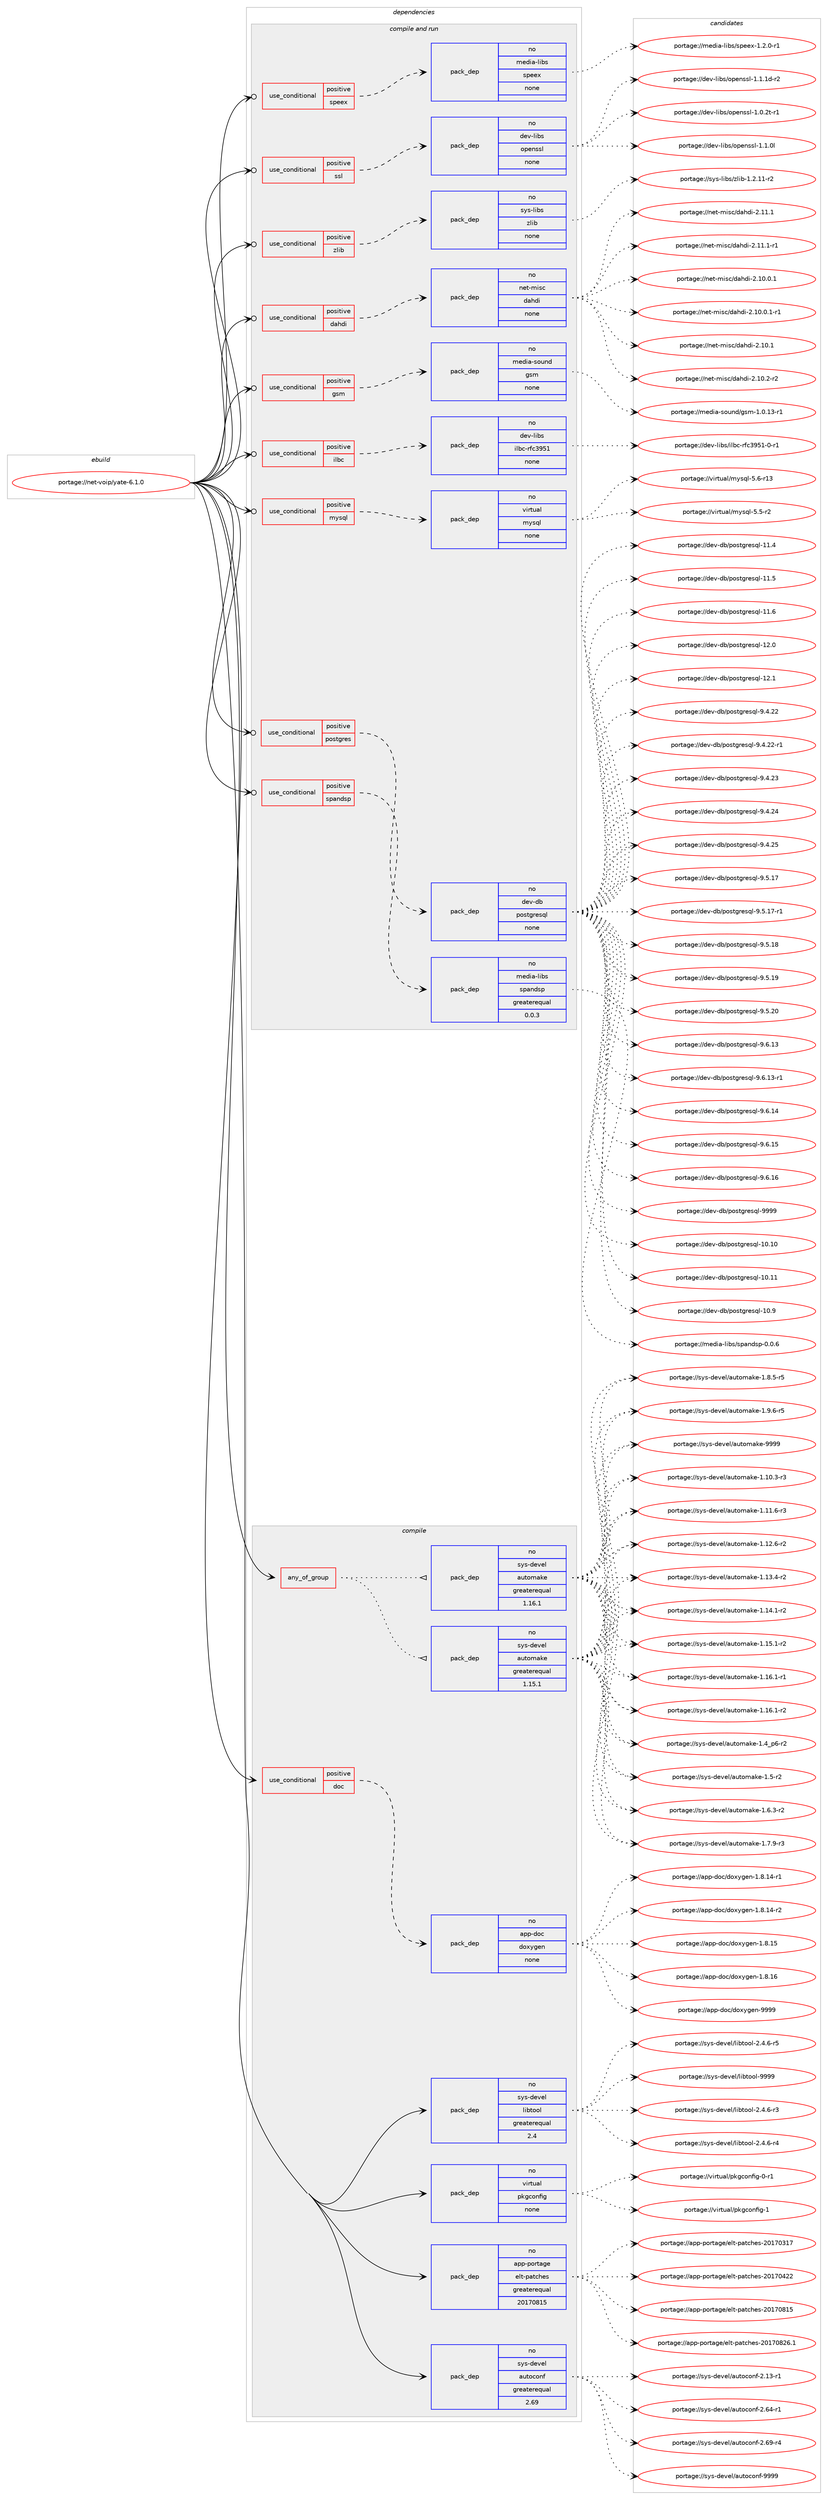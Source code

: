 digraph prolog {

# *************
# Graph options
# *************

newrank=true;
concentrate=true;
compound=true;
graph [rankdir=LR,fontname=Helvetica,fontsize=10,ranksep=1.5];#, ranksep=2.5, nodesep=0.2];
edge  [arrowhead=vee];
node  [fontname=Helvetica,fontsize=10];

# **********
# The ebuild
# **********

subgraph cluster_leftcol {
color=gray;
rank=same;
label=<<i>ebuild</i>>;
id [label="portage://net-voip/yate-6.1.0", color=red, width=4, href="../net-voip/yate-6.1.0.svg"];
}

# ****************
# The dependencies
# ****************

subgraph cluster_midcol {
color=gray;
label=<<i>dependencies</i>>;
subgraph cluster_compile {
fillcolor="#eeeeee";
style=filled;
label=<<i>compile</i>>;
subgraph any6171 {
dependency375610 [label=<<TABLE BORDER="0" CELLBORDER="1" CELLSPACING="0" CELLPADDING="4"><TR><TD CELLPADDING="10">any_of_group</TD></TR></TABLE>>, shape=none, color=red];subgraph pack275318 {
dependency375611 [label=<<TABLE BORDER="0" CELLBORDER="1" CELLSPACING="0" CELLPADDING="4" WIDTH="220"><TR><TD ROWSPAN="6" CELLPADDING="30">pack_dep</TD></TR><TR><TD WIDTH="110">no</TD></TR><TR><TD>sys-devel</TD></TR><TR><TD>automake</TD></TR><TR><TD>greaterequal</TD></TR><TR><TD>1.16.1</TD></TR></TABLE>>, shape=none, color=blue];
}
dependency375610:e -> dependency375611:w [weight=20,style="dotted",arrowhead="oinv"];
subgraph pack275319 {
dependency375612 [label=<<TABLE BORDER="0" CELLBORDER="1" CELLSPACING="0" CELLPADDING="4" WIDTH="220"><TR><TD ROWSPAN="6" CELLPADDING="30">pack_dep</TD></TR><TR><TD WIDTH="110">no</TD></TR><TR><TD>sys-devel</TD></TR><TR><TD>automake</TD></TR><TR><TD>greaterequal</TD></TR><TR><TD>1.15.1</TD></TR></TABLE>>, shape=none, color=blue];
}
dependency375610:e -> dependency375612:w [weight=20,style="dotted",arrowhead="oinv"];
}
id:e -> dependency375610:w [weight=20,style="solid",arrowhead="vee"];
subgraph cond93924 {
dependency375613 [label=<<TABLE BORDER="0" CELLBORDER="1" CELLSPACING="0" CELLPADDING="4"><TR><TD ROWSPAN="3" CELLPADDING="10">use_conditional</TD></TR><TR><TD>positive</TD></TR><TR><TD>doc</TD></TR></TABLE>>, shape=none, color=red];
subgraph pack275320 {
dependency375614 [label=<<TABLE BORDER="0" CELLBORDER="1" CELLSPACING="0" CELLPADDING="4" WIDTH="220"><TR><TD ROWSPAN="6" CELLPADDING="30">pack_dep</TD></TR><TR><TD WIDTH="110">no</TD></TR><TR><TD>app-doc</TD></TR><TR><TD>doxygen</TD></TR><TR><TD>none</TD></TR><TR><TD></TD></TR></TABLE>>, shape=none, color=blue];
}
dependency375613:e -> dependency375614:w [weight=20,style="dashed",arrowhead="vee"];
}
id:e -> dependency375613:w [weight=20,style="solid",arrowhead="vee"];
subgraph pack275321 {
dependency375615 [label=<<TABLE BORDER="0" CELLBORDER="1" CELLSPACING="0" CELLPADDING="4" WIDTH="220"><TR><TD ROWSPAN="6" CELLPADDING="30">pack_dep</TD></TR><TR><TD WIDTH="110">no</TD></TR><TR><TD>app-portage</TD></TR><TR><TD>elt-patches</TD></TR><TR><TD>greaterequal</TD></TR><TR><TD>20170815</TD></TR></TABLE>>, shape=none, color=blue];
}
id:e -> dependency375615:w [weight=20,style="solid",arrowhead="vee"];
subgraph pack275322 {
dependency375616 [label=<<TABLE BORDER="0" CELLBORDER="1" CELLSPACING="0" CELLPADDING="4" WIDTH="220"><TR><TD ROWSPAN="6" CELLPADDING="30">pack_dep</TD></TR><TR><TD WIDTH="110">no</TD></TR><TR><TD>sys-devel</TD></TR><TR><TD>autoconf</TD></TR><TR><TD>greaterequal</TD></TR><TR><TD>2.69</TD></TR></TABLE>>, shape=none, color=blue];
}
id:e -> dependency375616:w [weight=20,style="solid",arrowhead="vee"];
subgraph pack275323 {
dependency375617 [label=<<TABLE BORDER="0" CELLBORDER="1" CELLSPACING="0" CELLPADDING="4" WIDTH="220"><TR><TD ROWSPAN="6" CELLPADDING="30">pack_dep</TD></TR><TR><TD WIDTH="110">no</TD></TR><TR><TD>sys-devel</TD></TR><TR><TD>libtool</TD></TR><TR><TD>greaterequal</TD></TR><TR><TD>2.4</TD></TR></TABLE>>, shape=none, color=blue];
}
id:e -> dependency375617:w [weight=20,style="solid",arrowhead="vee"];
subgraph pack275324 {
dependency375618 [label=<<TABLE BORDER="0" CELLBORDER="1" CELLSPACING="0" CELLPADDING="4" WIDTH="220"><TR><TD ROWSPAN="6" CELLPADDING="30">pack_dep</TD></TR><TR><TD WIDTH="110">no</TD></TR><TR><TD>virtual</TD></TR><TR><TD>pkgconfig</TD></TR><TR><TD>none</TD></TR><TR><TD></TD></TR></TABLE>>, shape=none, color=blue];
}
id:e -> dependency375618:w [weight=20,style="solid",arrowhead="vee"];
}
subgraph cluster_compileandrun {
fillcolor="#eeeeee";
style=filled;
label=<<i>compile and run</i>>;
subgraph cond93925 {
dependency375619 [label=<<TABLE BORDER="0" CELLBORDER="1" CELLSPACING="0" CELLPADDING="4"><TR><TD ROWSPAN="3" CELLPADDING="10">use_conditional</TD></TR><TR><TD>positive</TD></TR><TR><TD>dahdi</TD></TR></TABLE>>, shape=none, color=red];
subgraph pack275325 {
dependency375620 [label=<<TABLE BORDER="0" CELLBORDER="1" CELLSPACING="0" CELLPADDING="4" WIDTH="220"><TR><TD ROWSPAN="6" CELLPADDING="30">pack_dep</TD></TR><TR><TD WIDTH="110">no</TD></TR><TR><TD>net-misc</TD></TR><TR><TD>dahdi</TD></TR><TR><TD>none</TD></TR><TR><TD></TD></TR></TABLE>>, shape=none, color=blue];
}
dependency375619:e -> dependency375620:w [weight=20,style="dashed",arrowhead="vee"];
}
id:e -> dependency375619:w [weight=20,style="solid",arrowhead="odotvee"];
subgraph cond93926 {
dependency375621 [label=<<TABLE BORDER="0" CELLBORDER="1" CELLSPACING="0" CELLPADDING="4"><TR><TD ROWSPAN="3" CELLPADDING="10">use_conditional</TD></TR><TR><TD>positive</TD></TR><TR><TD>gsm</TD></TR></TABLE>>, shape=none, color=red];
subgraph pack275326 {
dependency375622 [label=<<TABLE BORDER="0" CELLBORDER="1" CELLSPACING="0" CELLPADDING="4" WIDTH="220"><TR><TD ROWSPAN="6" CELLPADDING="30">pack_dep</TD></TR><TR><TD WIDTH="110">no</TD></TR><TR><TD>media-sound</TD></TR><TR><TD>gsm</TD></TR><TR><TD>none</TD></TR><TR><TD></TD></TR></TABLE>>, shape=none, color=blue];
}
dependency375621:e -> dependency375622:w [weight=20,style="dashed",arrowhead="vee"];
}
id:e -> dependency375621:w [weight=20,style="solid",arrowhead="odotvee"];
subgraph cond93927 {
dependency375623 [label=<<TABLE BORDER="0" CELLBORDER="1" CELLSPACING="0" CELLPADDING="4"><TR><TD ROWSPAN="3" CELLPADDING="10">use_conditional</TD></TR><TR><TD>positive</TD></TR><TR><TD>ilbc</TD></TR></TABLE>>, shape=none, color=red];
subgraph pack275327 {
dependency375624 [label=<<TABLE BORDER="0" CELLBORDER="1" CELLSPACING="0" CELLPADDING="4" WIDTH="220"><TR><TD ROWSPAN="6" CELLPADDING="30">pack_dep</TD></TR><TR><TD WIDTH="110">no</TD></TR><TR><TD>dev-libs</TD></TR><TR><TD>ilbc-rfc3951</TD></TR><TR><TD>none</TD></TR><TR><TD></TD></TR></TABLE>>, shape=none, color=blue];
}
dependency375623:e -> dependency375624:w [weight=20,style="dashed",arrowhead="vee"];
}
id:e -> dependency375623:w [weight=20,style="solid",arrowhead="odotvee"];
subgraph cond93928 {
dependency375625 [label=<<TABLE BORDER="0" CELLBORDER="1" CELLSPACING="0" CELLPADDING="4"><TR><TD ROWSPAN="3" CELLPADDING="10">use_conditional</TD></TR><TR><TD>positive</TD></TR><TR><TD>mysql</TD></TR></TABLE>>, shape=none, color=red];
subgraph pack275328 {
dependency375626 [label=<<TABLE BORDER="0" CELLBORDER="1" CELLSPACING="0" CELLPADDING="4" WIDTH="220"><TR><TD ROWSPAN="6" CELLPADDING="30">pack_dep</TD></TR><TR><TD WIDTH="110">no</TD></TR><TR><TD>virtual</TD></TR><TR><TD>mysql</TD></TR><TR><TD>none</TD></TR><TR><TD></TD></TR></TABLE>>, shape=none, color=blue];
}
dependency375625:e -> dependency375626:w [weight=20,style="dashed",arrowhead="vee"];
}
id:e -> dependency375625:w [weight=20,style="solid",arrowhead="odotvee"];
subgraph cond93929 {
dependency375627 [label=<<TABLE BORDER="0" CELLBORDER="1" CELLSPACING="0" CELLPADDING="4"><TR><TD ROWSPAN="3" CELLPADDING="10">use_conditional</TD></TR><TR><TD>positive</TD></TR><TR><TD>postgres</TD></TR></TABLE>>, shape=none, color=red];
subgraph pack275329 {
dependency375628 [label=<<TABLE BORDER="0" CELLBORDER="1" CELLSPACING="0" CELLPADDING="4" WIDTH="220"><TR><TD ROWSPAN="6" CELLPADDING="30">pack_dep</TD></TR><TR><TD WIDTH="110">no</TD></TR><TR><TD>dev-db</TD></TR><TR><TD>postgresql</TD></TR><TR><TD>none</TD></TR><TR><TD></TD></TR></TABLE>>, shape=none, color=blue];
}
dependency375627:e -> dependency375628:w [weight=20,style="dashed",arrowhead="vee"];
}
id:e -> dependency375627:w [weight=20,style="solid",arrowhead="odotvee"];
subgraph cond93930 {
dependency375629 [label=<<TABLE BORDER="0" CELLBORDER="1" CELLSPACING="0" CELLPADDING="4"><TR><TD ROWSPAN="3" CELLPADDING="10">use_conditional</TD></TR><TR><TD>positive</TD></TR><TR><TD>spandsp</TD></TR></TABLE>>, shape=none, color=red];
subgraph pack275330 {
dependency375630 [label=<<TABLE BORDER="0" CELLBORDER="1" CELLSPACING="0" CELLPADDING="4" WIDTH="220"><TR><TD ROWSPAN="6" CELLPADDING="30">pack_dep</TD></TR><TR><TD WIDTH="110">no</TD></TR><TR><TD>media-libs</TD></TR><TR><TD>spandsp</TD></TR><TR><TD>greaterequal</TD></TR><TR><TD>0.0.3</TD></TR></TABLE>>, shape=none, color=blue];
}
dependency375629:e -> dependency375630:w [weight=20,style="dashed",arrowhead="vee"];
}
id:e -> dependency375629:w [weight=20,style="solid",arrowhead="odotvee"];
subgraph cond93931 {
dependency375631 [label=<<TABLE BORDER="0" CELLBORDER="1" CELLSPACING="0" CELLPADDING="4"><TR><TD ROWSPAN="3" CELLPADDING="10">use_conditional</TD></TR><TR><TD>positive</TD></TR><TR><TD>speex</TD></TR></TABLE>>, shape=none, color=red];
subgraph pack275331 {
dependency375632 [label=<<TABLE BORDER="0" CELLBORDER="1" CELLSPACING="0" CELLPADDING="4" WIDTH="220"><TR><TD ROWSPAN="6" CELLPADDING="30">pack_dep</TD></TR><TR><TD WIDTH="110">no</TD></TR><TR><TD>media-libs</TD></TR><TR><TD>speex</TD></TR><TR><TD>none</TD></TR><TR><TD></TD></TR></TABLE>>, shape=none, color=blue];
}
dependency375631:e -> dependency375632:w [weight=20,style="dashed",arrowhead="vee"];
}
id:e -> dependency375631:w [weight=20,style="solid",arrowhead="odotvee"];
subgraph cond93932 {
dependency375633 [label=<<TABLE BORDER="0" CELLBORDER="1" CELLSPACING="0" CELLPADDING="4"><TR><TD ROWSPAN="3" CELLPADDING="10">use_conditional</TD></TR><TR><TD>positive</TD></TR><TR><TD>ssl</TD></TR></TABLE>>, shape=none, color=red];
subgraph pack275332 {
dependency375634 [label=<<TABLE BORDER="0" CELLBORDER="1" CELLSPACING="0" CELLPADDING="4" WIDTH="220"><TR><TD ROWSPAN="6" CELLPADDING="30">pack_dep</TD></TR><TR><TD WIDTH="110">no</TD></TR><TR><TD>dev-libs</TD></TR><TR><TD>openssl</TD></TR><TR><TD>none</TD></TR><TR><TD></TD></TR></TABLE>>, shape=none, color=blue];
}
dependency375633:e -> dependency375634:w [weight=20,style="dashed",arrowhead="vee"];
}
id:e -> dependency375633:w [weight=20,style="solid",arrowhead="odotvee"];
subgraph cond93933 {
dependency375635 [label=<<TABLE BORDER="0" CELLBORDER="1" CELLSPACING="0" CELLPADDING="4"><TR><TD ROWSPAN="3" CELLPADDING="10">use_conditional</TD></TR><TR><TD>positive</TD></TR><TR><TD>zlib</TD></TR></TABLE>>, shape=none, color=red];
subgraph pack275333 {
dependency375636 [label=<<TABLE BORDER="0" CELLBORDER="1" CELLSPACING="0" CELLPADDING="4" WIDTH="220"><TR><TD ROWSPAN="6" CELLPADDING="30">pack_dep</TD></TR><TR><TD WIDTH="110">no</TD></TR><TR><TD>sys-libs</TD></TR><TR><TD>zlib</TD></TR><TR><TD>none</TD></TR><TR><TD></TD></TR></TABLE>>, shape=none, color=blue];
}
dependency375635:e -> dependency375636:w [weight=20,style="dashed",arrowhead="vee"];
}
id:e -> dependency375635:w [weight=20,style="solid",arrowhead="odotvee"];
}
subgraph cluster_run {
fillcolor="#eeeeee";
style=filled;
label=<<i>run</i>>;
}
}

# **************
# The candidates
# **************

subgraph cluster_choices {
rank=same;
color=gray;
label=<<i>candidates</i>>;

subgraph choice275318 {
color=black;
nodesep=1;
choiceportage11512111545100101118101108479711711611110997107101454946494846514511451 [label="portage://sys-devel/automake-1.10.3-r3", color=red, width=4,href="../sys-devel/automake-1.10.3-r3.svg"];
choiceportage11512111545100101118101108479711711611110997107101454946494946544511451 [label="portage://sys-devel/automake-1.11.6-r3", color=red, width=4,href="../sys-devel/automake-1.11.6-r3.svg"];
choiceportage11512111545100101118101108479711711611110997107101454946495046544511450 [label="portage://sys-devel/automake-1.12.6-r2", color=red, width=4,href="../sys-devel/automake-1.12.6-r2.svg"];
choiceportage11512111545100101118101108479711711611110997107101454946495146524511450 [label="portage://sys-devel/automake-1.13.4-r2", color=red, width=4,href="../sys-devel/automake-1.13.4-r2.svg"];
choiceportage11512111545100101118101108479711711611110997107101454946495246494511450 [label="portage://sys-devel/automake-1.14.1-r2", color=red, width=4,href="../sys-devel/automake-1.14.1-r2.svg"];
choiceportage11512111545100101118101108479711711611110997107101454946495346494511450 [label="portage://sys-devel/automake-1.15.1-r2", color=red, width=4,href="../sys-devel/automake-1.15.1-r2.svg"];
choiceportage11512111545100101118101108479711711611110997107101454946495446494511449 [label="portage://sys-devel/automake-1.16.1-r1", color=red, width=4,href="../sys-devel/automake-1.16.1-r1.svg"];
choiceportage11512111545100101118101108479711711611110997107101454946495446494511450 [label="portage://sys-devel/automake-1.16.1-r2", color=red, width=4,href="../sys-devel/automake-1.16.1-r2.svg"];
choiceportage115121115451001011181011084797117116111109971071014549465295112544511450 [label="portage://sys-devel/automake-1.4_p6-r2", color=red, width=4,href="../sys-devel/automake-1.4_p6-r2.svg"];
choiceportage11512111545100101118101108479711711611110997107101454946534511450 [label="portage://sys-devel/automake-1.5-r2", color=red, width=4,href="../sys-devel/automake-1.5-r2.svg"];
choiceportage115121115451001011181011084797117116111109971071014549465446514511450 [label="portage://sys-devel/automake-1.6.3-r2", color=red, width=4,href="../sys-devel/automake-1.6.3-r2.svg"];
choiceportage115121115451001011181011084797117116111109971071014549465546574511451 [label="portage://sys-devel/automake-1.7.9-r3", color=red, width=4,href="../sys-devel/automake-1.7.9-r3.svg"];
choiceportage115121115451001011181011084797117116111109971071014549465646534511453 [label="portage://sys-devel/automake-1.8.5-r5", color=red, width=4,href="../sys-devel/automake-1.8.5-r5.svg"];
choiceportage115121115451001011181011084797117116111109971071014549465746544511453 [label="portage://sys-devel/automake-1.9.6-r5", color=red, width=4,href="../sys-devel/automake-1.9.6-r5.svg"];
choiceportage115121115451001011181011084797117116111109971071014557575757 [label="portage://sys-devel/automake-9999", color=red, width=4,href="../sys-devel/automake-9999.svg"];
dependency375611:e -> choiceportage11512111545100101118101108479711711611110997107101454946494846514511451:w [style=dotted,weight="100"];
dependency375611:e -> choiceportage11512111545100101118101108479711711611110997107101454946494946544511451:w [style=dotted,weight="100"];
dependency375611:e -> choiceportage11512111545100101118101108479711711611110997107101454946495046544511450:w [style=dotted,weight="100"];
dependency375611:e -> choiceportage11512111545100101118101108479711711611110997107101454946495146524511450:w [style=dotted,weight="100"];
dependency375611:e -> choiceportage11512111545100101118101108479711711611110997107101454946495246494511450:w [style=dotted,weight="100"];
dependency375611:e -> choiceportage11512111545100101118101108479711711611110997107101454946495346494511450:w [style=dotted,weight="100"];
dependency375611:e -> choiceportage11512111545100101118101108479711711611110997107101454946495446494511449:w [style=dotted,weight="100"];
dependency375611:e -> choiceportage11512111545100101118101108479711711611110997107101454946495446494511450:w [style=dotted,weight="100"];
dependency375611:e -> choiceportage115121115451001011181011084797117116111109971071014549465295112544511450:w [style=dotted,weight="100"];
dependency375611:e -> choiceportage11512111545100101118101108479711711611110997107101454946534511450:w [style=dotted,weight="100"];
dependency375611:e -> choiceportage115121115451001011181011084797117116111109971071014549465446514511450:w [style=dotted,weight="100"];
dependency375611:e -> choiceportage115121115451001011181011084797117116111109971071014549465546574511451:w [style=dotted,weight="100"];
dependency375611:e -> choiceportage115121115451001011181011084797117116111109971071014549465646534511453:w [style=dotted,weight="100"];
dependency375611:e -> choiceportage115121115451001011181011084797117116111109971071014549465746544511453:w [style=dotted,weight="100"];
dependency375611:e -> choiceportage115121115451001011181011084797117116111109971071014557575757:w [style=dotted,weight="100"];
}
subgraph choice275319 {
color=black;
nodesep=1;
choiceportage11512111545100101118101108479711711611110997107101454946494846514511451 [label="portage://sys-devel/automake-1.10.3-r3", color=red, width=4,href="../sys-devel/automake-1.10.3-r3.svg"];
choiceportage11512111545100101118101108479711711611110997107101454946494946544511451 [label="portage://sys-devel/automake-1.11.6-r3", color=red, width=4,href="../sys-devel/automake-1.11.6-r3.svg"];
choiceportage11512111545100101118101108479711711611110997107101454946495046544511450 [label="portage://sys-devel/automake-1.12.6-r2", color=red, width=4,href="../sys-devel/automake-1.12.6-r2.svg"];
choiceportage11512111545100101118101108479711711611110997107101454946495146524511450 [label="portage://sys-devel/automake-1.13.4-r2", color=red, width=4,href="../sys-devel/automake-1.13.4-r2.svg"];
choiceportage11512111545100101118101108479711711611110997107101454946495246494511450 [label="portage://sys-devel/automake-1.14.1-r2", color=red, width=4,href="../sys-devel/automake-1.14.1-r2.svg"];
choiceportage11512111545100101118101108479711711611110997107101454946495346494511450 [label="portage://sys-devel/automake-1.15.1-r2", color=red, width=4,href="../sys-devel/automake-1.15.1-r2.svg"];
choiceportage11512111545100101118101108479711711611110997107101454946495446494511449 [label="portage://sys-devel/automake-1.16.1-r1", color=red, width=4,href="../sys-devel/automake-1.16.1-r1.svg"];
choiceportage11512111545100101118101108479711711611110997107101454946495446494511450 [label="portage://sys-devel/automake-1.16.1-r2", color=red, width=4,href="../sys-devel/automake-1.16.1-r2.svg"];
choiceportage115121115451001011181011084797117116111109971071014549465295112544511450 [label="portage://sys-devel/automake-1.4_p6-r2", color=red, width=4,href="../sys-devel/automake-1.4_p6-r2.svg"];
choiceportage11512111545100101118101108479711711611110997107101454946534511450 [label="portage://sys-devel/automake-1.5-r2", color=red, width=4,href="../sys-devel/automake-1.5-r2.svg"];
choiceportage115121115451001011181011084797117116111109971071014549465446514511450 [label="portage://sys-devel/automake-1.6.3-r2", color=red, width=4,href="../sys-devel/automake-1.6.3-r2.svg"];
choiceportage115121115451001011181011084797117116111109971071014549465546574511451 [label="portage://sys-devel/automake-1.7.9-r3", color=red, width=4,href="../sys-devel/automake-1.7.9-r3.svg"];
choiceportage115121115451001011181011084797117116111109971071014549465646534511453 [label="portage://sys-devel/automake-1.8.5-r5", color=red, width=4,href="../sys-devel/automake-1.8.5-r5.svg"];
choiceportage115121115451001011181011084797117116111109971071014549465746544511453 [label="portage://sys-devel/automake-1.9.6-r5", color=red, width=4,href="../sys-devel/automake-1.9.6-r5.svg"];
choiceportage115121115451001011181011084797117116111109971071014557575757 [label="portage://sys-devel/automake-9999", color=red, width=4,href="../sys-devel/automake-9999.svg"];
dependency375612:e -> choiceportage11512111545100101118101108479711711611110997107101454946494846514511451:w [style=dotted,weight="100"];
dependency375612:e -> choiceportage11512111545100101118101108479711711611110997107101454946494946544511451:w [style=dotted,weight="100"];
dependency375612:e -> choiceportage11512111545100101118101108479711711611110997107101454946495046544511450:w [style=dotted,weight="100"];
dependency375612:e -> choiceportage11512111545100101118101108479711711611110997107101454946495146524511450:w [style=dotted,weight="100"];
dependency375612:e -> choiceportage11512111545100101118101108479711711611110997107101454946495246494511450:w [style=dotted,weight="100"];
dependency375612:e -> choiceportage11512111545100101118101108479711711611110997107101454946495346494511450:w [style=dotted,weight="100"];
dependency375612:e -> choiceportage11512111545100101118101108479711711611110997107101454946495446494511449:w [style=dotted,weight="100"];
dependency375612:e -> choiceportage11512111545100101118101108479711711611110997107101454946495446494511450:w [style=dotted,weight="100"];
dependency375612:e -> choiceportage115121115451001011181011084797117116111109971071014549465295112544511450:w [style=dotted,weight="100"];
dependency375612:e -> choiceportage11512111545100101118101108479711711611110997107101454946534511450:w [style=dotted,weight="100"];
dependency375612:e -> choiceportage115121115451001011181011084797117116111109971071014549465446514511450:w [style=dotted,weight="100"];
dependency375612:e -> choiceportage115121115451001011181011084797117116111109971071014549465546574511451:w [style=dotted,weight="100"];
dependency375612:e -> choiceportage115121115451001011181011084797117116111109971071014549465646534511453:w [style=dotted,weight="100"];
dependency375612:e -> choiceportage115121115451001011181011084797117116111109971071014549465746544511453:w [style=dotted,weight="100"];
dependency375612:e -> choiceportage115121115451001011181011084797117116111109971071014557575757:w [style=dotted,weight="100"];
}
subgraph choice275320 {
color=black;
nodesep=1;
choiceportage97112112451001119947100111120121103101110454946564649524511449 [label="portage://app-doc/doxygen-1.8.14-r1", color=red, width=4,href="../app-doc/doxygen-1.8.14-r1.svg"];
choiceportage97112112451001119947100111120121103101110454946564649524511450 [label="portage://app-doc/doxygen-1.8.14-r2", color=red, width=4,href="../app-doc/doxygen-1.8.14-r2.svg"];
choiceportage9711211245100111994710011112012110310111045494656464953 [label="portage://app-doc/doxygen-1.8.15", color=red, width=4,href="../app-doc/doxygen-1.8.15.svg"];
choiceportage9711211245100111994710011112012110310111045494656464954 [label="portage://app-doc/doxygen-1.8.16", color=red, width=4,href="../app-doc/doxygen-1.8.16.svg"];
choiceportage971121124510011199471001111201211031011104557575757 [label="portage://app-doc/doxygen-9999", color=red, width=4,href="../app-doc/doxygen-9999.svg"];
dependency375614:e -> choiceportage97112112451001119947100111120121103101110454946564649524511449:w [style=dotted,weight="100"];
dependency375614:e -> choiceportage97112112451001119947100111120121103101110454946564649524511450:w [style=dotted,weight="100"];
dependency375614:e -> choiceportage9711211245100111994710011112012110310111045494656464953:w [style=dotted,weight="100"];
dependency375614:e -> choiceportage9711211245100111994710011112012110310111045494656464954:w [style=dotted,weight="100"];
dependency375614:e -> choiceportage971121124510011199471001111201211031011104557575757:w [style=dotted,weight="100"];
}
subgraph choice275321 {
color=black;
nodesep=1;
choiceportage97112112451121111141169710310147101108116451129711699104101115455048495548514955 [label="portage://app-portage/elt-patches-20170317", color=red, width=4,href="../app-portage/elt-patches-20170317.svg"];
choiceportage97112112451121111141169710310147101108116451129711699104101115455048495548525050 [label="portage://app-portage/elt-patches-20170422", color=red, width=4,href="../app-portage/elt-patches-20170422.svg"];
choiceportage97112112451121111141169710310147101108116451129711699104101115455048495548564953 [label="portage://app-portage/elt-patches-20170815", color=red, width=4,href="../app-portage/elt-patches-20170815.svg"];
choiceportage971121124511211111411697103101471011081164511297116991041011154550484955485650544649 [label="portage://app-portage/elt-patches-20170826.1", color=red, width=4,href="../app-portage/elt-patches-20170826.1.svg"];
dependency375615:e -> choiceportage97112112451121111141169710310147101108116451129711699104101115455048495548514955:w [style=dotted,weight="100"];
dependency375615:e -> choiceportage97112112451121111141169710310147101108116451129711699104101115455048495548525050:w [style=dotted,weight="100"];
dependency375615:e -> choiceportage97112112451121111141169710310147101108116451129711699104101115455048495548564953:w [style=dotted,weight="100"];
dependency375615:e -> choiceportage971121124511211111411697103101471011081164511297116991041011154550484955485650544649:w [style=dotted,weight="100"];
}
subgraph choice275322 {
color=black;
nodesep=1;
choiceportage1151211154510010111810110847971171161119911111010245504649514511449 [label="portage://sys-devel/autoconf-2.13-r1", color=red, width=4,href="../sys-devel/autoconf-2.13-r1.svg"];
choiceportage1151211154510010111810110847971171161119911111010245504654524511449 [label="portage://sys-devel/autoconf-2.64-r1", color=red, width=4,href="../sys-devel/autoconf-2.64-r1.svg"];
choiceportage1151211154510010111810110847971171161119911111010245504654574511452 [label="portage://sys-devel/autoconf-2.69-r4", color=red, width=4,href="../sys-devel/autoconf-2.69-r4.svg"];
choiceportage115121115451001011181011084797117116111991111101024557575757 [label="portage://sys-devel/autoconf-9999", color=red, width=4,href="../sys-devel/autoconf-9999.svg"];
dependency375616:e -> choiceportage1151211154510010111810110847971171161119911111010245504649514511449:w [style=dotted,weight="100"];
dependency375616:e -> choiceportage1151211154510010111810110847971171161119911111010245504654524511449:w [style=dotted,weight="100"];
dependency375616:e -> choiceportage1151211154510010111810110847971171161119911111010245504654574511452:w [style=dotted,weight="100"];
dependency375616:e -> choiceportage115121115451001011181011084797117116111991111101024557575757:w [style=dotted,weight="100"];
}
subgraph choice275323 {
color=black;
nodesep=1;
choiceportage1151211154510010111810110847108105981161111111084550465246544511451 [label="portage://sys-devel/libtool-2.4.6-r3", color=red, width=4,href="../sys-devel/libtool-2.4.6-r3.svg"];
choiceportage1151211154510010111810110847108105981161111111084550465246544511452 [label="portage://sys-devel/libtool-2.4.6-r4", color=red, width=4,href="../sys-devel/libtool-2.4.6-r4.svg"];
choiceportage1151211154510010111810110847108105981161111111084550465246544511453 [label="portage://sys-devel/libtool-2.4.6-r5", color=red, width=4,href="../sys-devel/libtool-2.4.6-r5.svg"];
choiceportage1151211154510010111810110847108105981161111111084557575757 [label="portage://sys-devel/libtool-9999", color=red, width=4,href="../sys-devel/libtool-9999.svg"];
dependency375617:e -> choiceportage1151211154510010111810110847108105981161111111084550465246544511451:w [style=dotted,weight="100"];
dependency375617:e -> choiceportage1151211154510010111810110847108105981161111111084550465246544511452:w [style=dotted,weight="100"];
dependency375617:e -> choiceportage1151211154510010111810110847108105981161111111084550465246544511453:w [style=dotted,weight="100"];
dependency375617:e -> choiceportage1151211154510010111810110847108105981161111111084557575757:w [style=dotted,weight="100"];
}
subgraph choice275324 {
color=black;
nodesep=1;
choiceportage11810511411611797108471121071039911111010210510345484511449 [label="portage://virtual/pkgconfig-0-r1", color=red, width=4,href="../virtual/pkgconfig-0-r1.svg"];
choiceportage1181051141161179710847112107103991111101021051034549 [label="portage://virtual/pkgconfig-1", color=red, width=4,href="../virtual/pkgconfig-1.svg"];
dependency375618:e -> choiceportage11810511411611797108471121071039911111010210510345484511449:w [style=dotted,weight="100"];
dependency375618:e -> choiceportage1181051141161179710847112107103991111101021051034549:w [style=dotted,weight="100"];
}
subgraph choice275325 {
color=black;
nodesep=1;
choiceportage11010111645109105115994710097104100105455046494846484649 [label="portage://net-misc/dahdi-2.10.0.1", color=red, width=4,href="../net-misc/dahdi-2.10.0.1.svg"];
choiceportage110101116451091051159947100971041001054550464948464846494511449 [label="portage://net-misc/dahdi-2.10.0.1-r1", color=red, width=4,href="../net-misc/dahdi-2.10.0.1-r1.svg"];
choiceportage1101011164510910511599471009710410010545504649484649 [label="portage://net-misc/dahdi-2.10.1", color=red, width=4,href="../net-misc/dahdi-2.10.1.svg"];
choiceportage11010111645109105115994710097104100105455046494846504511450 [label="portage://net-misc/dahdi-2.10.2-r2", color=red, width=4,href="../net-misc/dahdi-2.10.2-r2.svg"];
choiceportage1101011164510910511599471009710410010545504649494649 [label="portage://net-misc/dahdi-2.11.1", color=red, width=4,href="../net-misc/dahdi-2.11.1.svg"];
choiceportage11010111645109105115994710097104100105455046494946494511449 [label="portage://net-misc/dahdi-2.11.1-r1", color=red, width=4,href="../net-misc/dahdi-2.11.1-r1.svg"];
dependency375620:e -> choiceportage11010111645109105115994710097104100105455046494846484649:w [style=dotted,weight="100"];
dependency375620:e -> choiceportage110101116451091051159947100971041001054550464948464846494511449:w [style=dotted,weight="100"];
dependency375620:e -> choiceportage1101011164510910511599471009710410010545504649484649:w [style=dotted,weight="100"];
dependency375620:e -> choiceportage11010111645109105115994710097104100105455046494846504511450:w [style=dotted,weight="100"];
dependency375620:e -> choiceportage1101011164510910511599471009710410010545504649494649:w [style=dotted,weight="100"];
dependency375620:e -> choiceportage11010111645109105115994710097104100105455046494946494511449:w [style=dotted,weight="100"];
}
subgraph choice275326 {
color=black;
nodesep=1;
choiceportage109101100105974511511111711010047103115109454946484649514511449 [label="portage://media-sound/gsm-1.0.13-r1", color=red, width=4,href="../media-sound/gsm-1.0.13-r1.svg"];
dependency375622:e -> choiceportage109101100105974511511111711010047103115109454946484649514511449:w [style=dotted,weight="100"];
}
subgraph choice275327 {
color=black;
nodesep=1;
choiceportage100101118451081059811547105108989945114102995157534945484511449 [label="portage://dev-libs/ilbc-rfc3951-0-r1", color=red, width=4,href="../dev-libs/ilbc-rfc3951-0-r1.svg"];
dependency375624:e -> choiceportage100101118451081059811547105108989945114102995157534945484511449:w [style=dotted,weight="100"];
}
subgraph choice275328 {
color=black;
nodesep=1;
choiceportage1181051141161179710847109121115113108455346534511450 [label="portage://virtual/mysql-5.5-r2", color=red, width=4,href="../virtual/mysql-5.5-r2.svg"];
choiceportage118105114116117971084710912111511310845534654451144951 [label="portage://virtual/mysql-5.6-r13", color=red, width=4,href="../virtual/mysql-5.6-r13.svg"];
dependency375626:e -> choiceportage1181051141161179710847109121115113108455346534511450:w [style=dotted,weight="100"];
dependency375626:e -> choiceportage118105114116117971084710912111511310845534654451144951:w [style=dotted,weight="100"];
}
subgraph choice275329 {
color=black;
nodesep=1;
choiceportage100101118451009847112111115116103114101115113108454948464948 [label="portage://dev-db/postgresql-10.10", color=red, width=4,href="../dev-db/postgresql-10.10.svg"];
choiceportage100101118451009847112111115116103114101115113108454948464949 [label="portage://dev-db/postgresql-10.11", color=red, width=4,href="../dev-db/postgresql-10.11.svg"];
choiceportage1001011184510098471121111151161031141011151131084549484657 [label="portage://dev-db/postgresql-10.9", color=red, width=4,href="../dev-db/postgresql-10.9.svg"];
choiceportage1001011184510098471121111151161031141011151131084549494652 [label="portage://dev-db/postgresql-11.4", color=red, width=4,href="../dev-db/postgresql-11.4.svg"];
choiceportage1001011184510098471121111151161031141011151131084549494653 [label="portage://dev-db/postgresql-11.5", color=red, width=4,href="../dev-db/postgresql-11.5.svg"];
choiceportage1001011184510098471121111151161031141011151131084549494654 [label="portage://dev-db/postgresql-11.6", color=red, width=4,href="../dev-db/postgresql-11.6.svg"];
choiceportage1001011184510098471121111151161031141011151131084549504648 [label="portage://dev-db/postgresql-12.0", color=red, width=4,href="../dev-db/postgresql-12.0.svg"];
choiceportage1001011184510098471121111151161031141011151131084549504649 [label="portage://dev-db/postgresql-12.1", color=red, width=4,href="../dev-db/postgresql-12.1.svg"];
choiceportage10010111845100984711211111511610311410111511310845574652465050 [label="portage://dev-db/postgresql-9.4.22", color=red, width=4,href="../dev-db/postgresql-9.4.22.svg"];
choiceportage100101118451009847112111115116103114101115113108455746524650504511449 [label="portage://dev-db/postgresql-9.4.22-r1", color=red, width=4,href="../dev-db/postgresql-9.4.22-r1.svg"];
choiceportage10010111845100984711211111511610311410111511310845574652465051 [label="portage://dev-db/postgresql-9.4.23", color=red, width=4,href="../dev-db/postgresql-9.4.23.svg"];
choiceportage10010111845100984711211111511610311410111511310845574652465052 [label="portage://dev-db/postgresql-9.4.24", color=red, width=4,href="../dev-db/postgresql-9.4.24.svg"];
choiceportage10010111845100984711211111511610311410111511310845574652465053 [label="portage://dev-db/postgresql-9.4.25", color=red, width=4,href="../dev-db/postgresql-9.4.25.svg"];
choiceportage10010111845100984711211111511610311410111511310845574653464955 [label="portage://dev-db/postgresql-9.5.17", color=red, width=4,href="../dev-db/postgresql-9.5.17.svg"];
choiceportage100101118451009847112111115116103114101115113108455746534649554511449 [label="portage://dev-db/postgresql-9.5.17-r1", color=red, width=4,href="../dev-db/postgresql-9.5.17-r1.svg"];
choiceportage10010111845100984711211111511610311410111511310845574653464956 [label="portage://dev-db/postgresql-9.5.18", color=red, width=4,href="../dev-db/postgresql-9.5.18.svg"];
choiceportage10010111845100984711211111511610311410111511310845574653464957 [label="portage://dev-db/postgresql-9.5.19", color=red, width=4,href="../dev-db/postgresql-9.5.19.svg"];
choiceportage10010111845100984711211111511610311410111511310845574653465048 [label="portage://dev-db/postgresql-9.5.20", color=red, width=4,href="../dev-db/postgresql-9.5.20.svg"];
choiceportage10010111845100984711211111511610311410111511310845574654464951 [label="portage://dev-db/postgresql-9.6.13", color=red, width=4,href="../dev-db/postgresql-9.6.13.svg"];
choiceportage100101118451009847112111115116103114101115113108455746544649514511449 [label="portage://dev-db/postgresql-9.6.13-r1", color=red, width=4,href="../dev-db/postgresql-9.6.13-r1.svg"];
choiceportage10010111845100984711211111511610311410111511310845574654464952 [label="portage://dev-db/postgresql-9.6.14", color=red, width=4,href="../dev-db/postgresql-9.6.14.svg"];
choiceportage10010111845100984711211111511610311410111511310845574654464953 [label="portage://dev-db/postgresql-9.6.15", color=red, width=4,href="../dev-db/postgresql-9.6.15.svg"];
choiceportage10010111845100984711211111511610311410111511310845574654464954 [label="portage://dev-db/postgresql-9.6.16", color=red, width=4,href="../dev-db/postgresql-9.6.16.svg"];
choiceportage1001011184510098471121111151161031141011151131084557575757 [label="portage://dev-db/postgresql-9999", color=red, width=4,href="../dev-db/postgresql-9999.svg"];
dependency375628:e -> choiceportage100101118451009847112111115116103114101115113108454948464948:w [style=dotted,weight="100"];
dependency375628:e -> choiceportage100101118451009847112111115116103114101115113108454948464949:w [style=dotted,weight="100"];
dependency375628:e -> choiceportage1001011184510098471121111151161031141011151131084549484657:w [style=dotted,weight="100"];
dependency375628:e -> choiceportage1001011184510098471121111151161031141011151131084549494652:w [style=dotted,weight="100"];
dependency375628:e -> choiceportage1001011184510098471121111151161031141011151131084549494653:w [style=dotted,weight="100"];
dependency375628:e -> choiceportage1001011184510098471121111151161031141011151131084549494654:w [style=dotted,weight="100"];
dependency375628:e -> choiceportage1001011184510098471121111151161031141011151131084549504648:w [style=dotted,weight="100"];
dependency375628:e -> choiceportage1001011184510098471121111151161031141011151131084549504649:w [style=dotted,weight="100"];
dependency375628:e -> choiceportage10010111845100984711211111511610311410111511310845574652465050:w [style=dotted,weight="100"];
dependency375628:e -> choiceportage100101118451009847112111115116103114101115113108455746524650504511449:w [style=dotted,weight="100"];
dependency375628:e -> choiceportage10010111845100984711211111511610311410111511310845574652465051:w [style=dotted,weight="100"];
dependency375628:e -> choiceportage10010111845100984711211111511610311410111511310845574652465052:w [style=dotted,weight="100"];
dependency375628:e -> choiceportage10010111845100984711211111511610311410111511310845574652465053:w [style=dotted,weight="100"];
dependency375628:e -> choiceportage10010111845100984711211111511610311410111511310845574653464955:w [style=dotted,weight="100"];
dependency375628:e -> choiceportage100101118451009847112111115116103114101115113108455746534649554511449:w [style=dotted,weight="100"];
dependency375628:e -> choiceportage10010111845100984711211111511610311410111511310845574653464956:w [style=dotted,weight="100"];
dependency375628:e -> choiceportage10010111845100984711211111511610311410111511310845574653464957:w [style=dotted,weight="100"];
dependency375628:e -> choiceportage10010111845100984711211111511610311410111511310845574653465048:w [style=dotted,weight="100"];
dependency375628:e -> choiceportage10010111845100984711211111511610311410111511310845574654464951:w [style=dotted,weight="100"];
dependency375628:e -> choiceportage100101118451009847112111115116103114101115113108455746544649514511449:w [style=dotted,weight="100"];
dependency375628:e -> choiceportage10010111845100984711211111511610311410111511310845574654464952:w [style=dotted,weight="100"];
dependency375628:e -> choiceportage10010111845100984711211111511610311410111511310845574654464953:w [style=dotted,weight="100"];
dependency375628:e -> choiceportage10010111845100984711211111511610311410111511310845574654464954:w [style=dotted,weight="100"];
dependency375628:e -> choiceportage1001011184510098471121111151161031141011151131084557575757:w [style=dotted,weight="100"];
}
subgraph choice275330 {
color=black;
nodesep=1;
choiceportage1091011001059745108105981154711511297110100115112454846484654 [label="portage://media-libs/spandsp-0.0.6", color=red, width=4,href="../media-libs/spandsp-0.0.6.svg"];
dependency375630:e -> choiceportage1091011001059745108105981154711511297110100115112454846484654:w [style=dotted,weight="100"];
}
subgraph choice275331 {
color=black;
nodesep=1;
choiceportage109101100105974510810598115471151121011011204549465046484511449 [label="portage://media-libs/speex-1.2.0-r1", color=red, width=4,href="../media-libs/speex-1.2.0-r1.svg"];
dependency375632:e -> choiceportage109101100105974510810598115471151121011011204549465046484511449:w [style=dotted,weight="100"];
}
subgraph choice275332 {
color=black;
nodesep=1;
choiceportage1001011184510810598115471111121011101151151084549464846501164511449 [label="portage://dev-libs/openssl-1.0.2t-r1", color=red, width=4,href="../dev-libs/openssl-1.0.2t-r1.svg"];
choiceportage100101118451081059811547111112101110115115108454946494648108 [label="portage://dev-libs/openssl-1.1.0l", color=red, width=4,href="../dev-libs/openssl-1.1.0l.svg"];
choiceportage1001011184510810598115471111121011101151151084549464946491004511450 [label="portage://dev-libs/openssl-1.1.1d-r2", color=red, width=4,href="../dev-libs/openssl-1.1.1d-r2.svg"];
dependency375634:e -> choiceportage1001011184510810598115471111121011101151151084549464846501164511449:w [style=dotted,weight="100"];
dependency375634:e -> choiceportage100101118451081059811547111112101110115115108454946494648108:w [style=dotted,weight="100"];
dependency375634:e -> choiceportage1001011184510810598115471111121011101151151084549464946491004511450:w [style=dotted,weight="100"];
}
subgraph choice275333 {
color=black;
nodesep=1;
choiceportage11512111545108105981154712210810598454946504649494511450 [label="portage://sys-libs/zlib-1.2.11-r2", color=red, width=4,href="../sys-libs/zlib-1.2.11-r2.svg"];
dependency375636:e -> choiceportage11512111545108105981154712210810598454946504649494511450:w [style=dotted,weight="100"];
}
}

}
